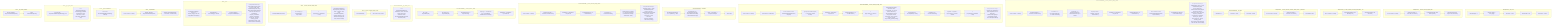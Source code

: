 graph TD
subgraph SampleJetton__init_2314
    SampleJetton__init_2314_93["self.totalSupply = 0"]
    SampleJetton__init_2314_94["self.max_supply = max_supply"]
    SampleJetton__init_2314_95["self.owner = owner"]
    SampleJetton__init_2314_96["self.mintable = true"]
    SampleJetton__init_2314_97["self.content = content"]:::exitNode
    SampleJetton__init_2314_93 --> SampleJetton__init_2314_94
    SampleJetton__init_2314_94 --> SampleJetton__init_2314_95
    SampleJetton__init_2314_95 --> SampleJetton__init_2314_96
    SampleJetton__init_2314_96 --> SampleJetton__init_2314_97
end
subgraph SampleJetton__receive_internal_simple_2260
    SampleJetton__receive_internal_simple_2260_98["let ctx: Context = context()"]
    SampleJetton__receive_internal_simple_2260_99["require(ctx.sender == self.owner, 'Not Owner')"]
    SampleJetton__receive_internal_simple_2260_100["require(self.mintable, 'Can't Mint Anymore')"]
    SampleJetton__receive_internal_simple_2260_101["self.mint(msg.receiver, msg.amount, self.owner)"]:::exitNode
    SampleJetton__receive_internal_simple_2260_98 --> SampleJetton__receive_internal_simple_2260_99
    SampleJetton__receive_internal_simple_2260_99 --> SampleJetton__receive_internal_simple_2260_100
    SampleJetton__receive_internal_simple_2260_100 --> SampleJetton__receive_internal_simple_2260_101
end
subgraph SampleJetton__receive_internal_comment_2288_Mint__100
    SampleJetton__receive_internal_comment_2288_Mint__100_102["let ctx: Context = context()"]
    SampleJetton__receive_internal_comment_2288_Mint__100_103["require(self.mintable, 'Can't Mint Anymore')"]
    SampleJetton__receive_internal_comment_2288_Mint__100_104["self.mint(ctx.sender, 100, self.owner)"]:::exitNode
    SampleJetton__receive_internal_comment_2288_Mint__100_102 --> SampleJetton__receive_internal_comment_2288_Mint__100_103
    SampleJetton__receive_internal_comment_2288_Mint__100_103 --> SampleJetton__receive_internal_comment_2288_Mint__100_104
end
subgraph SampleJetton__receive_internal_comment_2313_Owner__MintClose
    SampleJetton__receive_internal_comment_2313_Owner__MintClose_105["let ctx: Context = context()"]
    SampleJetton__receive_internal_comment_2313_Owner__MintClose_106["require(ctx.sender == self.owner, 'Not Owner')"]
    SampleJetton__receive_internal_comment_2313_Owner__MintClose_107["self.mintable = false"]:::exitNode
    SampleJetton__receive_internal_comment_2313_Owner__MintClose_105 --> SampleJetton__receive_internal_comment_2313_Owner__MintClose_106
    SampleJetton__receive_internal_comment_2313_Owner__MintClose_106 --> SampleJetton__receive_internal_comment_2313_Owner__MintClose_107
end
subgraph JettonDefaultWallet__init_3350
    JettonDefaultWallet__init_3350_126["self.balance = 0"]
    JettonDefaultWallet__init_3350_127["self.owner = owner"]
    JettonDefaultWallet__init_3350_128["self.master = master"]:::exitNode
    JettonDefaultWallet__init_3350_126 --> JettonDefaultWallet__init_3350_127
    JettonDefaultWallet__init_3350_127 --> JettonDefaultWallet__init_3350_128
end
subgraph JettonDefaultWallet__receive_internal_simple_2943
    JettonDefaultWallet__receive_internal_simple_2943_129["let ctx: Context = context()"]
    JettonDefaultWallet__receive_internal_simple_2943_130["require(ctx.sender == self.owner, 'Invalid sender')"]
    JettonDefaultWallet__receive_internal_simple_2943_131["let fwdFee: Int = ctx.readForwardFee() + ctx.readForwardFee()"]
    JettonDefaultWallet__receive_internal_simple_2943_132["let final: Int = 2 * self.gasConsumption + self.minTonsForStorage + fwdFee"]
    JettonDefaultWallet__receive_internal_simple_2943_133["require(ctx.value &gt; min(final, ton('0.01')), 'Invalid value!!')"]
    JettonDefaultWallet__receive_internal_simple_2943_134["self.balance = self.balance - msg.amount"]
    JettonDefaultWallet__receive_internal_simple_2943_135["require(self.balance &gt;= 0, 'Invalid balance')"]
    JettonDefaultWallet__receive_internal_simple_2943_136["let init: StateInit = initOf JettonDefaultWallet(self.master, msg.destination)"]
    JettonDefaultWallet__receive_internal_simple_2943_137["let walletAddress: Address = contractAddress(init)"]
    JettonDefaultWallet__receive_internal_simple_2943_138["send(SendParameters{to: walletAddress, value: 0, mode: SendRemainingValue, bounce: false, body: TokenTransferInternal{queryId: msg.queryId, amount: msg.amount, from: self.owner, response_destination: msg.response_destination, forward_ton_amount: msg.forward_ton_amount, forward_payload: msg.forward_payload}.toCell(), code: init.code, data: init.data})"]:::exitNode
    JettonDefaultWallet__receive_internal_simple_2943_129 --> JettonDefaultWallet__receive_internal_simple_2943_130
    JettonDefaultWallet__receive_internal_simple_2943_130 --> JettonDefaultWallet__receive_internal_simple_2943_131
    JettonDefaultWallet__receive_internal_simple_2943_131 --> JettonDefaultWallet__receive_internal_simple_2943_132
    JettonDefaultWallet__receive_internal_simple_2943_132 --> JettonDefaultWallet__receive_internal_simple_2943_133
    JettonDefaultWallet__receive_internal_simple_2943_133 --> JettonDefaultWallet__receive_internal_simple_2943_134
    JettonDefaultWallet__receive_internal_simple_2943_134 --> JettonDefaultWallet__receive_internal_simple_2943_135
    JettonDefaultWallet__receive_internal_simple_2943_135 --> JettonDefaultWallet__receive_internal_simple_2943_136
    JettonDefaultWallet__receive_internal_simple_2943_136 --> JettonDefaultWallet__receive_internal_simple_2943_137
    JettonDefaultWallet__receive_internal_simple_2943_137 --> JettonDefaultWallet__receive_internal_simple_2943_138
end
subgraph JettonDefaultWallet__receive_internal_simple_3119
    JettonDefaultWallet__receive_internal_simple_3119_139["let ctx: Context = context()"]
    JettonDefaultWallet__receive_internal_simple_3119_140["if (ctx.sender != self.master)"]
    JettonDefaultWallet__receive_internal_simple_3119_141["let sInit: StateInit = initOf JettonDefaultWallet(self.master, msg.from)"]
    JettonDefaultWallet__receive_internal_simple_3119_142["require(contractAddress(sInit) == ctx.sender, 'Invalid sender!')"]
    JettonDefaultWallet__receive_internal_simple_3119_143["self.balance = self.balance + msg.amount"]
    JettonDefaultWallet__receive_internal_simple_3119_144["require(self.balance &gt;= 0, 'Invalid balance')"]
    JettonDefaultWallet__receive_internal_simple_3119_145["if (msg.forward_ton_amount &gt; 0)"]
    JettonDefaultWallet__receive_internal_simple_3119_146["send(SendParameters{to: self.owner, value: msg.forward_ton_amount, bounce: false, body: TokenNotification{queryId: msg.queryId, amount: msg.amount, from: msg.from, forward_payload: msg.forward_payload}.toCell()})"]
    JettonDefaultWallet__receive_internal_simple_3119_147["let msgValue: Int = self.msgValue(ctx.value)"]
    JettonDefaultWallet__receive_internal_simple_3119_148["let fwdFee: Int = ctx.readForwardFee()"]
    JettonDefaultWallet__receive_internal_simple_3119_149["msgValue = msgValue - msg.forward_ton_amount - fwdFee"]
    JettonDefaultWallet__receive_internal_simple_3119_150["if (msg.response_destination != null)"]
    JettonDefaultWallet__receive_internal_simple_3119_151["send(SendParameters{to: msg.response_destination!!, value: msgValue, bounce: false, body: TokenExcesses{queryId: msg.queryId}.toCell(), mode: SendIgnoreErrors})"]:::exitNode
    JettonDefaultWallet__receive_internal_simple_3119_139 --> JettonDefaultWallet__receive_internal_simple_3119_140
    JettonDefaultWallet__receive_internal_simple_3119_140 --> JettonDefaultWallet__receive_internal_simple_3119_141
    JettonDefaultWallet__receive_internal_simple_3119_141 --> JettonDefaultWallet__receive_internal_simple_3119_142
    JettonDefaultWallet__receive_internal_simple_3119_142 --> JettonDefaultWallet__receive_internal_simple_3119_143
    JettonDefaultWallet__receive_internal_simple_3119_143 --> JettonDefaultWallet__receive_internal_simple_3119_144
    JettonDefaultWallet__receive_internal_simple_3119_144 --> JettonDefaultWallet__receive_internal_simple_3119_145
    JettonDefaultWallet__receive_internal_simple_3119_145 --> JettonDefaultWallet__receive_internal_simple_3119_146
    JettonDefaultWallet__receive_internal_simple_3119_146 --> JettonDefaultWallet__receive_internal_simple_3119_147
    JettonDefaultWallet__receive_internal_simple_3119_147 --> JettonDefaultWallet__receive_internal_simple_3119_148
    JettonDefaultWallet__receive_internal_simple_3119_148 --> JettonDefaultWallet__receive_internal_simple_3119_149
    JettonDefaultWallet__receive_internal_simple_3119_149 --> JettonDefaultWallet__receive_internal_simple_3119_150
    JettonDefaultWallet__receive_internal_simple_3119_150 --> JettonDefaultWallet__receive_internal_simple_3119_151
end
subgraph JettonDefaultWallet__msgValue
    JettonDefaultWallet__msgValue_152["let tonBalanceBeforeMsg: Int = myBalance() - value"]
    JettonDefaultWallet__msgValue_153["let storageFee: Int = self.minTonsForStorage - min(tonBalanceBeforeMsg, self.minTonsForStorage)"]
    JettonDefaultWallet__msgValue_154["value -= storageFee + self.gasConsumption"]
    JettonDefaultWallet__msgValue_155["return value"]:::exitNode
    JettonDefaultWallet__msgValue_152 --> JettonDefaultWallet__msgValue_153
    JettonDefaultWallet__msgValue_153 --> JettonDefaultWallet__msgValue_154
    JettonDefaultWallet__msgValue_154 --> JettonDefaultWallet__msgValue_155
end
subgraph JettonDefaultWallet__receive_internal_simple_3268
    JettonDefaultWallet__receive_internal_simple_3268_156["let ctx: Context = context()"]
    JettonDefaultWallet__receive_internal_simple_3268_157["require(ctx.sender == self.owner, 'Invalid sender')"]
    JettonDefaultWallet__receive_internal_simple_3268_158["self.balance = self.balance - msg.amount"]
    JettonDefaultWallet__receive_internal_simple_3268_159["require(self.balance &gt;= 0, 'Invalid balance')"]
    JettonDefaultWallet__receive_internal_simple_3268_160["let fwdFee: Int = ctx.readForwardFee()"]
    JettonDefaultWallet__receive_internal_simple_3268_161["require(ctx.value &gt; fwdFee + 2 * self.gasConsumption + self.minTonsForStorage, 'Invalid value - Burn')"]
    JettonDefaultWallet__receive_internal_simple_3268_162["send(SendParameters{to: self.master, value: 0, mode: SendRemainingValue, bounce: true, body: TokenBurnNotification{queryId: msg.queryId, amount: msg.amount, owner: self.owner, response_destination: self.owner}.toCell()})"]:::exitNode
    JettonDefaultWallet__receive_internal_simple_3268_156 --> JettonDefaultWallet__receive_internal_simple_3268_157
    JettonDefaultWallet__receive_internal_simple_3268_157 --> JettonDefaultWallet__receive_internal_simple_3268_158
    JettonDefaultWallet__receive_internal_simple_3268_158 --> JettonDefaultWallet__receive_internal_simple_3268_159
    JettonDefaultWallet__receive_internal_simple_3268_159 --> JettonDefaultWallet__receive_internal_simple_3268_160
    JettonDefaultWallet__receive_internal_simple_3268_160 --> JettonDefaultWallet__receive_internal_simple_3268_161
    JettonDefaultWallet__receive_internal_simple_3268_161 --> JettonDefaultWallet__receive_internal_simple_3268_162
end
subgraph JettonDefaultWallet__receive_bounce_3316
    JettonDefaultWallet__receive_bounce_3316_163["let op: Int = msg.loadUint(32)"]
    JettonDefaultWallet__receive_bounce_3316_164["let queryId: Int = msg.loadUint(64)"]
    JettonDefaultWallet__receive_bounce_3316_165["let jettonAmount: Int = msg.loadCoins()"]
    JettonDefaultWallet__receive_bounce_3316_166["require(op == 0x178d4519 || op == 0x7bdd97de, 'Invalid bounced message')"]
    JettonDefaultWallet__receive_bounce_3316_167["self.balance = self.balance + jettonAmount"]:::exitNode
    JettonDefaultWallet__receive_bounce_3316_163 --> JettonDefaultWallet__receive_bounce_3316_164
    JettonDefaultWallet__receive_bounce_3316_164 --> JettonDefaultWallet__receive_bounce_3316_165
    JettonDefaultWallet__receive_bounce_3316_165 --> JettonDefaultWallet__receive_bounce_3316_166
    JettonDefaultWallet__receive_bounce_3316_166 --> JettonDefaultWallet__receive_bounce_3316_167
end
subgraph JettonDefaultWallet__get_wallet_data
    JettonDefaultWallet__get_wallet_data_168["return JettonWalletData{balance: self.balance, owner: self.owner, master: self.master, walletCode: initOf JettonDefaultWallet(self.master, self.owner).code}"]:::exitNode
end
subgraph Jetton__receive_internal_simple_2351
    Jetton__receive_internal_simple_2351_108["self.requireOwner()"]
    Jetton__receive_internal_simple_2351_109["self.content = msg.content"]:::exitNode
    Jetton__receive_internal_simple_2351_108 --> Jetton__receive_internal_simple_2351_109
end
subgraph Jetton__receive_internal_simple_2416
    Jetton__receive_internal_simple_2416_110["self.requireWallet(msg.owner)"]
    Jetton__receive_internal_simple_2416_111["self.totalSupply = self.totalSupply - msg.amount"]
    Jetton__receive_internal_simple_2416_112["if (msg.response_destination != null)"]
    Jetton__receive_internal_simple_2416_113["send(SendParameters{to: msg.response_destination!!, value: 0, bounce: false, mode: SendRemainingValue | SendIgnoreErrors, body: TokenExcesses{queryId: msg.queryId}.toCell()})"]:::exitNode
    Jetton__receive_internal_simple_2416_110 --> Jetton__receive_internal_simple_2416_111
    Jetton__receive_internal_simple_2416_111 --> Jetton__receive_internal_simple_2416_112
    Jetton__receive_internal_simple_2416_112 --> Jetton__receive_internal_simple_2416_113
end
subgraph Jetton__mint
    Jetton__mint_114["require(self.totalSupply + amount &lt;= self.max_supply, 'The total supply will be overlapping.')"]
    Jetton__mint_115["self.totalSupply = self.totalSupply + amount"]
    Jetton__mint_116["let wInit: StateInit = self.getJettonWalletInit(to)"]
    Jetton__mint_117["send(SendParameters{to: contractAddress(wInit), value: 0, bounce: false, mode: SendRemainingValue, body: TokenTransferInternal{queryId: 0, amount: amount, from: myAddress(), response_destination: response_destination, forward_ton_amount: 0, forward_payload: emptySlice()}.toCell(), code: wInit.code, data: wInit.data})"]:::exitNode
    Jetton__mint_114 --> Jetton__mint_115
    Jetton__mint_115 --> Jetton__mint_116
    Jetton__mint_116 --> Jetton__mint_117
end
subgraph Jetton__requireWallet
    Jetton__requireWallet_118["let ctx: Context = context()"]
    Jetton__requireWallet_119["let wInit: StateInit = self.getJettonWalletInit(owner)"]
    Jetton__requireWallet_120["require(contractAddress(wInit) == ctx.sender, 'Invalid sender')"]:::exitNode
    Jetton__requireWallet_118 --> Jetton__requireWallet_119
    Jetton__requireWallet_119 --> Jetton__requireWallet_120
end
subgraph Jetton__getJettonWalletInit
    Jetton__getJettonWalletInit_121["return initOf JettonDefaultWallet(myAddress(), address)"]:::exitNode
end
subgraph Jetton__get_jetton_data
    Jetton__get_jetton_data_122["let code: Cell = self.getJettonWalletInit(myAddress()).code"]
    Jetton__get_jetton_data_123["return JettonData{totalSupply: self.totalSupply, mintable: self.mintable, owner: self.owner, content: self.content, walletCode: code}"]:::exitNode
    Jetton__get_jetton_data_122 --> Jetton__get_jetton_data_123
end
subgraph Jetton__get_wallet_address
    Jetton__get_wallet_address_124["let wInit: StateInit = self.getJettonWalletInit(owner)"]
    Jetton__get_wallet_address_125["return contractAddress(wInit)"]:::exitNode
    Jetton__get_wallet_address_124 --> Jetton__get_wallet_address_125
end
